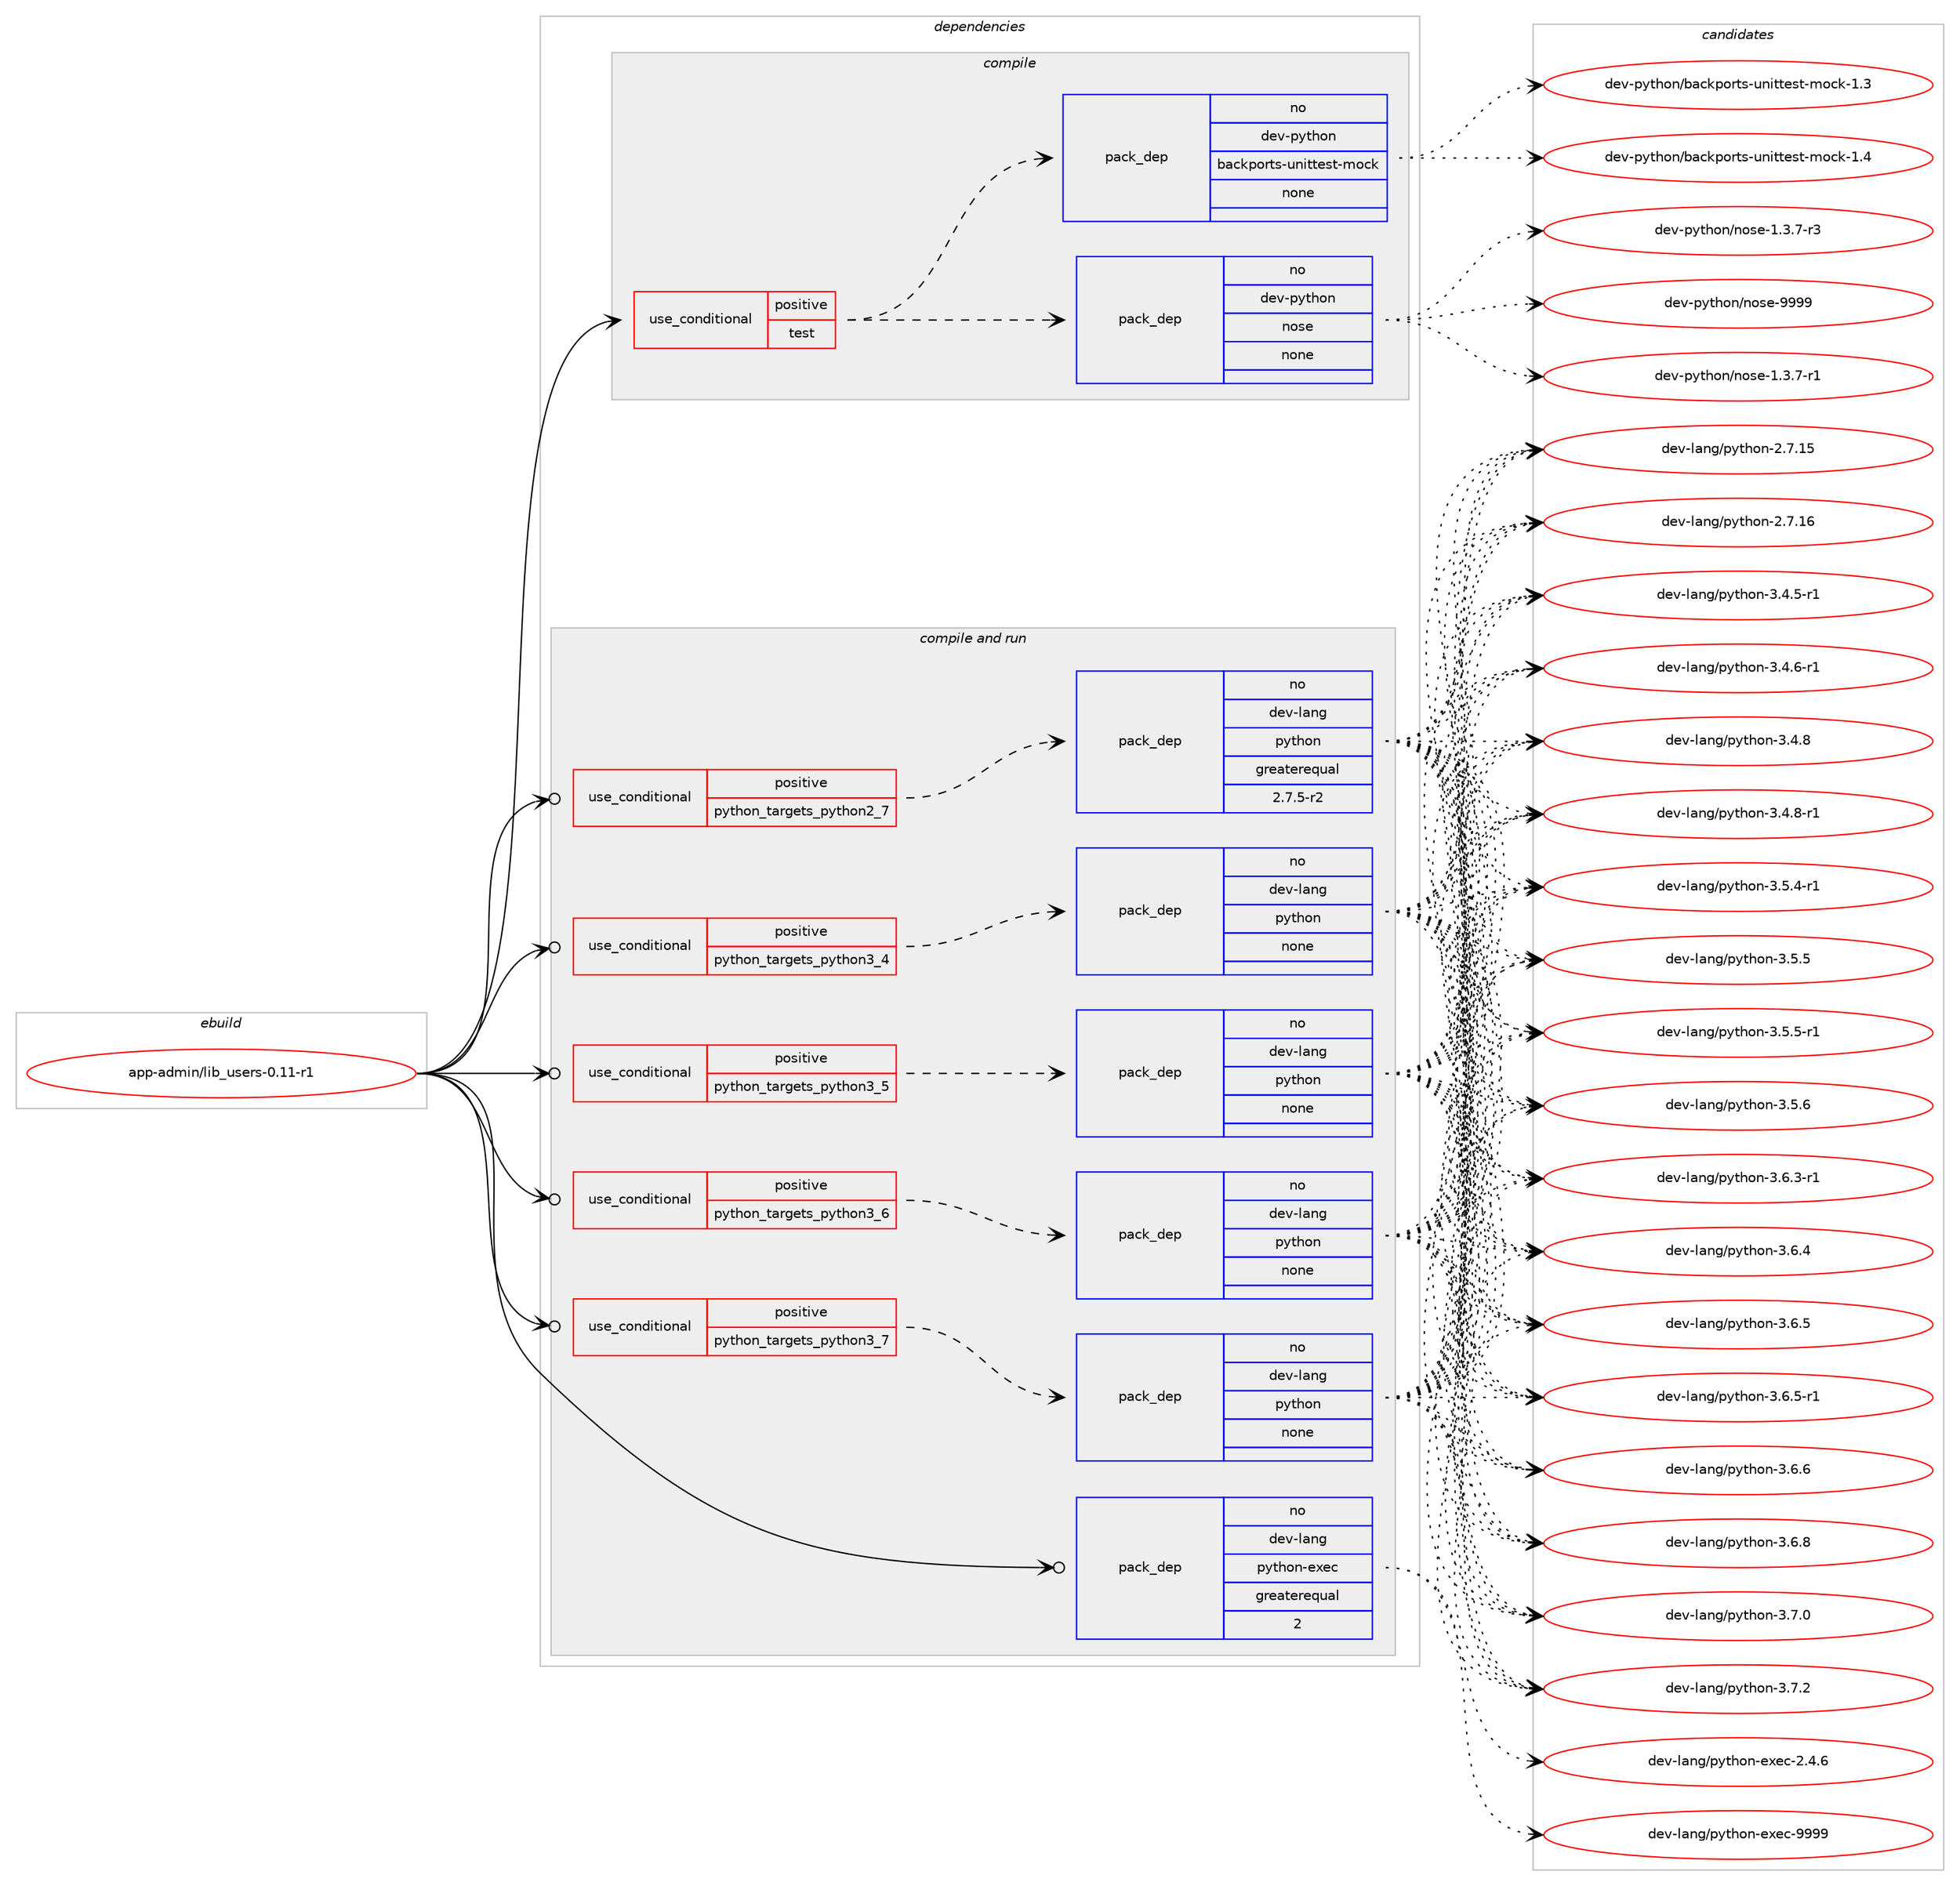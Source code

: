 digraph prolog {

# *************
# Graph options
# *************

newrank=true;
concentrate=true;
compound=true;
graph [rankdir=LR,fontname=Helvetica,fontsize=10,ranksep=1.5];#, ranksep=2.5, nodesep=0.2];
edge  [arrowhead=vee];
node  [fontname=Helvetica,fontsize=10];

# **********
# The ebuild
# **********

subgraph cluster_leftcol {
color=gray;
rank=same;
label=<<i>ebuild</i>>;
id [label="app-admin/lib_users-0.11-r1", color=red, width=4, href="../app-admin/lib_users-0.11-r1.svg"];
}

# ****************
# The dependencies
# ****************

subgraph cluster_midcol {
color=gray;
label=<<i>dependencies</i>>;
subgraph cluster_compile {
fillcolor="#eeeeee";
style=filled;
label=<<i>compile</i>>;
subgraph cond345083 {
dependency1266312 [label=<<TABLE BORDER="0" CELLBORDER="1" CELLSPACING="0" CELLPADDING="4"><TR><TD ROWSPAN="3" CELLPADDING="10">use_conditional</TD></TR><TR><TD>positive</TD></TR><TR><TD>test</TD></TR></TABLE>>, shape=none, color=red];
subgraph pack901593 {
dependency1266313 [label=<<TABLE BORDER="0" CELLBORDER="1" CELLSPACING="0" CELLPADDING="4" WIDTH="220"><TR><TD ROWSPAN="6" CELLPADDING="30">pack_dep</TD></TR><TR><TD WIDTH="110">no</TD></TR><TR><TD>dev-python</TD></TR><TR><TD>nose</TD></TR><TR><TD>none</TD></TR><TR><TD></TD></TR></TABLE>>, shape=none, color=blue];
}
dependency1266312:e -> dependency1266313:w [weight=20,style="dashed",arrowhead="vee"];
subgraph pack901594 {
dependency1266314 [label=<<TABLE BORDER="0" CELLBORDER="1" CELLSPACING="0" CELLPADDING="4" WIDTH="220"><TR><TD ROWSPAN="6" CELLPADDING="30">pack_dep</TD></TR><TR><TD WIDTH="110">no</TD></TR><TR><TD>dev-python</TD></TR><TR><TD>backports-unittest-mock</TD></TR><TR><TD>none</TD></TR><TR><TD></TD></TR></TABLE>>, shape=none, color=blue];
}
dependency1266312:e -> dependency1266314:w [weight=20,style="dashed",arrowhead="vee"];
}
id:e -> dependency1266312:w [weight=20,style="solid",arrowhead="vee"];
}
subgraph cluster_compileandrun {
fillcolor="#eeeeee";
style=filled;
label=<<i>compile and run</i>>;
subgraph cond345084 {
dependency1266315 [label=<<TABLE BORDER="0" CELLBORDER="1" CELLSPACING="0" CELLPADDING="4"><TR><TD ROWSPAN="3" CELLPADDING="10">use_conditional</TD></TR><TR><TD>positive</TD></TR><TR><TD>python_targets_python2_7</TD></TR></TABLE>>, shape=none, color=red];
subgraph pack901595 {
dependency1266316 [label=<<TABLE BORDER="0" CELLBORDER="1" CELLSPACING="0" CELLPADDING="4" WIDTH="220"><TR><TD ROWSPAN="6" CELLPADDING="30">pack_dep</TD></TR><TR><TD WIDTH="110">no</TD></TR><TR><TD>dev-lang</TD></TR><TR><TD>python</TD></TR><TR><TD>greaterequal</TD></TR><TR><TD>2.7.5-r2</TD></TR></TABLE>>, shape=none, color=blue];
}
dependency1266315:e -> dependency1266316:w [weight=20,style="dashed",arrowhead="vee"];
}
id:e -> dependency1266315:w [weight=20,style="solid",arrowhead="odotvee"];
subgraph cond345085 {
dependency1266317 [label=<<TABLE BORDER="0" CELLBORDER="1" CELLSPACING="0" CELLPADDING="4"><TR><TD ROWSPAN="3" CELLPADDING="10">use_conditional</TD></TR><TR><TD>positive</TD></TR><TR><TD>python_targets_python3_4</TD></TR></TABLE>>, shape=none, color=red];
subgraph pack901596 {
dependency1266318 [label=<<TABLE BORDER="0" CELLBORDER="1" CELLSPACING="0" CELLPADDING="4" WIDTH="220"><TR><TD ROWSPAN="6" CELLPADDING="30">pack_dep</TD></TR><TR><TD WIDTH="110">no</TD></TR><TR><TD>dev-lang</TD></TR><TR><TD>python</TD></TR><TR><TD>none</TD></TR><TR><TD></TD></TR></TABLE>>, shape=none, color=blue];
}
dependency1266317:e -> dependency1266318:w [weight=20,style="dashed",arrowhead="vee"];
}
id:e -> dependency1266317:w [weight=20,style="solid",arrowhead="odotvee"];
subgraph cond345086 {
dependency1266319 [label=<<TABLE BORDER="0" CELLBORDER="1" CELLSPACING="0" CELLPADDING="4"><TR><TD ROWSPAN="3" CELLPADDING="10">use_conditional</TD></TR><TR><TD>positive</TD></TR><TR><TD>python_targets_python3_5</TD></TR></TABLE>>, shape=none, color=red];
subgraph pack901597 {
dependency1266320 [label=<<TABLE BORDER="0" CELLBORDER="1" CELLSPACING="0" CELLPADDING="4" WIDTH="220"><TR><TD ROWSPAN="6" CELLPADDING="30">pack_dep</TD></TR><TR><TD WIDTH="110">no</TD></TR><TR><TD>dev-lang</TD></TR><TR><TD>python</TD></TR><TR><TD>none</TD></TR><TR><TD></TD></TR></TABLE>>, shape=none, color=blue];
}
dependency1266319:e -> dependency1266320:w [weight=20,style="dashed",arrowhead="vee"];
}
id:e -> dependency1266319:w [weight=20,style="solid",arrowhead="odotvee"];
subgraph cond345087 {
dependency1266321 [label=<<TABLE BORDER="0" CELLBORDER="1" CELLSPACING="0" CELLPADDING="4"><TR><TD ROWSPAN="3" CELLPADDING="10">use_conditional</TD></TR><TR><TD>positive</TD></TR><TR><TD>python_targets_python3_6</TD></TR></TABLE>>, shape=none, color=red];
subgraph pack901598 {
dependency1266322 [label=<<TABLE BORDER="0" CELLBORDER="1" CELLSPACING="0" CELLPADDING="4" WIDTH="220"><TR><TD ROWSPAN="6" CELLPADDING="30">pack_dep</TD></TR><TR><TD WIDTH="110">no</TD></TR><TR><TD>dev-lang</TD></TR><TR><TD>python</TD></TR><TR><TD>none</TD></TR><TR><TD></TD></TR></TABLE>>, shape=none, color=blue];
}
dependency1266321:e -> dependency1266322:w [weight=20,style="dashed",arrowhead="vee"];
}
id:e -> dependency1266321:w [weight=20,style="solid",arrowhead="odotvee"];
subgraph cond345088 {
dependency1266323 [label=<<TABLE BORDER="0" CELLBORDER="1" CELLSPACING="0" CELLPADDING="4"><TR><TD ROWSPAN="3" CELLPADDING="10">use_conditional</TD></TR><TR><TD>positive</TD></TR><TR><TD>python_targets_python3_7</TD></TR></TABLE>>, shape=none, color=red];
subgraph pack901599 {
dependency1266324 [label=<<TABLE BORDER="0" CELLBORDER="1" CELLSPACING="0" CELLPADDING="4" WIDTH="220"><TR><TD ROWSPAN="6" CELLPADDING="30">pack_dep</TD></TR><TR><TD WIDTH="110">no</TD></TR><TR><TD>dev-lang</TD></TR><TR><TD>python</TD></TR><TR><TD>none</TD></TR><TR><TD></TD></TR></TABLE>>, shape=none, color=blue];
}
dependency1266323:e -> dependency1266324:w [weight=20,style="dashed",arrowhead="vee"];
}
id:e -> dependency1266323:w [weight=20,style="solid",arrowhead="odotvee"];
subgraph pack901600 {
dependency1266325 [label=<<TABLE BORDER="0" CELLBORDER="1" CELLSPACING="0" CELLPADDING="4" WIDTH="220"><TR><TD ROWSPAN="6" CELLPADDING="30">pack_dep</TD></TR><TR><TD WIDTH="110">no</TD></TR><TR><TD>dev-lang</TD></TR><TR><TD>python-exec</TD></TR><TR><TD>greaterequal</TD></TR><TR><TD>2</TD></TR></TABLE>>, shape=none, color=blue];
}
id:e -> dependency1266325:w [weight=20,style="solid",arrowhead="odotvee"];
}
subgraph cluster_run {
fillcolor="#eeeeee";
style=filled;
label=<<i>run</i>>;
}
}

# **************
# The candidates
# **************

subgraph cluster_choices {
rank=same;
color=gray;
label=<<i>candidates</i>>;

subgraph choice901593 {
color=black;
nodesep=1;
choice10010111845112121116104111110471101111151014549465146554511449 [label="dev-python/nose-1.3.7-r1", color=red, width=4,href="../dev-python/nose-1.3.7-r1.svg"];
choice10010111845112121116104111110471101111151014549465146554511451 [label="dev-python/nose-1.3.7-r3", color=red, width=4,href="../dev-python/nose-1.3.7-r3.svg"];
choice10010111845112121116104111110471101111151014557575757 [label="dev-python/nose-9999", color=red, width=4,href="../dev-python/nose-9999.svg"];
dependency1266313:e -> choice10010111845112121116104111110471101111151014549465146554511449:w [style=dotted,weight="100"];
dependency1266313:e -> choice10010111845112121116104111110471101111151014549465146554511451:w [style=dotted,weight="100"];
dependency1266313:e -> choice10010111845112121116104111110471101111151014557575757:w [style=dotted,weight="100"];
}
subgraph choice901594 {
color=black;
nodesep=1;
choice100101118451121211161041111104798979910711211111411611545117110105116116101115116451091119910745494651 [label="dev-python/backports-unittest-mock-1.3", color=red, width=4,href="../dev-python/backports-unittest-mock-1.3.svg"];
choice100101118451121211161041111104798979910711211111411611545117110105116116101115116451091119910745494652 [label="dev-python/backports-unittest-mock-1.4", color=red, width=4,href="../dev-python/backports-unittest-mock-1.4.svg"];
dependency1266314:e -> choice100101118451121211161041111104798979910711211111411611545117110105116116101115116451091119910745494651:w [style=dotted,weight="100"];
dependency1266314:e -> choice100101118451121211161041111104798979910711211111411611545117110105116116101115116451091119910745494652:w [style=dotted,weight="100"];
}
subgraph choice901595 {
color=black;
nodesep=1;
choice10010111845108971101034711212111610411111045504655464953 [label="dev-lang/python-2.7.15", color=red, width=4,href="../dev-lang/python-2.7.15.svg"];
choice10010111845108971101034711212111610411111045504655464954 [label="dev-lang/python-2.7.16", color=red, width=4,href="../dev-lang/python-2.7.16.svg"];
choice1001011184510897110103471121211161041111104551465246534511449 [label="dev-lang/python-3.4.5-r1", color=red, width=4,href="../dev-lang/python-3.4.5-r1.svg"];
choice1001011184510897110103471121211161041111104551465246544511449 [label="dev-lang/python-3.4.6-r1", color=red, width=4,href="../dev-lang/python-3.4.6-r1.svg"];
choice100101118451089711010347112121116104111110455146524656 [label="dev-lang/python-3.4.8", color=red, width=4,href="../dev-lang/python-3.4.8.svg"];
choice1001011184510897110103471121211161041111104551465246564511449 [label="dev-lang/python-3.4.8-r1", color=red, width=4,href="../dev-lang/python-3.4.8-r1.svg"];
choice1001011184510897110103471121211161041111104551465346524511449 [label="dev-lang/python-3.5.4-r1", color=red, width=4,href="../dev-lang/python-3.5.4-r1.svg"];
choice100101118451089711010347112121116104111110455146534653 [label="dev-lang/python-3.5.5", color=red, width=4,href="../dev-lang/python-3.5.5.svg"];
choice1001011184510897110103471121211161041111104551465346534511449 [label="dev-lang/python-3.5.5-r1", color=red, width=4,href="../dev-lang/python-3.5.5-r1.svg"];
choice100101118451089711010347112121116104111110455146534654 [label="dev-lang/python-3.5.6", color=red, width=4,href="../dev-lang/python-3.5.6.svg"];
choice1001011184510897110103471121211161041111104551465446514511449 [label="dev-lang/python-3.6.3-r1", color=red, width=4,href="../dev-lang/python-3.6.3-r1.svg"];
choice100101118451089711010347112121116104111110455146544652 [label="dev-lang/python-3.6.4", color=red, width=4,href="../dev-lang/python-3.6.4.svg"];
choice100101118451089711010347112121116104111110455146544653 [label="dev-lang/python-3.6.5", color=red, width=4,href="../dev-lang/python-3.6.5.svg"];
choice1001011184510897110103471121211161041111104551465446534511449 [label="dev-lang/python-3.6.5-r1", color=red, width=4,href="../dev-lang/python-3.6.5-r1.svg"];
choice100101118451089711010347112121116104111110455146544654 [label="dev-lang/python-3.6.6", color=red, width=4,href="../dev-lang/python-3.6.6.svg"];
choice100101118451089711010347112121116104111110455146544656 [label="dev-lang/python-3.6.8", color=red, width=4,href="../dev-lang/python-3.6.8.svg"];
choice100101118451089711010347112121116104111110455146554648 [label="dev-lang/python-3.7.0", color=red, width=4,href="../dev-lang/python-3.7.0.svg"];
choice100101118451089711010347112121116104111110455146554650 [label="dev-lang/python-3.7.2", color=red, width=4,href="../dev-lang/python-3.7.2.svg"];
dependency1266316:e -> choice10010111845108971101034711212111610411111045504655464953:w [style=dotted,weight="100"];
dependency1266316:e -> choice10010111845108971101034711212111610411111045504655464954:w [style=dotted,weight="100"];
dependency1266316:e -> choice1001011184510897110103471121211161041111104551465246534511449:w [style=dotted,weight="100"];
dependency1266316:e -> choice1001011184510897110103471121211161041111104551465246544511449:w [style=dotted,weight="100"];
dependency1266316:e -> choice100101118451089711010347112121116104111110455146524656:w [style=dotted,weight="100"];
dependency1266316:e -> choice1001011184510897110103471121211161041111104551465246564511449:w [style=dotted,weight="100"];
dependency1266316:e -> choice1001011184510897110103471121211161041111104551465346524511449:w [style=dotted,weight="100"];
dependency1266316:e -> choice100101118451089711010347112121116104111110455146534653:w [style=dotted,weight="100"];
dependency1266316:e -> choice1001011184510897110103471121211161041111104551465346534511449:w [style=dotted,weight="100"];
dependency1266316:e -> choice100101118451089711010347112121116104111110455146534654:w [style=dotted,weight="100"];
dependency1266316:e -> choice1001011184510897110103471121211161041111104551465446514511449:w [style=dotted,weight="100"];
dependency1266316:e -> choice100101118451089711010347112121116104111110455146544652:w [style=dotted,weight="100"];
dependency1266316:e -> choice100101118451089711010347112121116104111110455146544653:w [style=dotted,weight="100"];
dependency1266316:e -> choice1001011184510897110103471121211161041111104551465446534511449:w [style=dotted,weight="100"];
dependency1266316:e -> choice100101118451089711010347112121116104111110455146544654:w [style=dotted,weight="100"];
dependency1266316:e -> choice100101118451089711010347112121116104111110455146544656:w [style=dotted,weight="100"];
dependency1266316:e -> choice100101118451089711010347112121116104111110455146554648:w [style=dotted,weight="100"];
dependency1266316:e -> choice100101118451089711010347112121116104111110455146554650:w [style=dotted,weight="100"];
}
subgraph choice901596 {
color=black;
nodesep=1;
choice10010111845108971101034711212111610411111045504655464953 [label="dev-lang/python-2.7.15", color=red, width=4,href="../dev-lang/python-2.7.15.svg"];
choice10010111845108971101034711212111610411111045504655464954 [label="dev-lang/python-2.7.16", color=red, width=4,href="../dev-lang/python-2.7.16.svg"];
choice1001011184510897110103471121211161041111104551465246534511449 [label="dev-lang/python-3.4.5-r1", color=red, width=4,href="../dev-lang/python-3.4.5-r1.svg"];
choice1001011184510897110103471121211161041111104551465246544511449 [label="dev-lang/python-3.4.6-r1", color=red, width=4,href="../dev-lang/python-3.4.6-r1.svg"];
choice100101118451089711010347112121116104111110455146524656 [label="dev-lang/python-3.4.8", color=red, width=4,href="../dev-lang/python-3.4.8.svg"];
choice1001011184510897110103471121211161041111104551465246564511449 [label="dev-lang/python-3.4.8-r1", color=red, width=4,href="../dev-lang/python-3.4.8-r1.svg"];
choice1001011184510897110103471121211161041111104551465346524511449 [label="dev-lang/python-3.5.4-r1", color=red, width=4,href="../dev-lang/python-3.5.4-r1.svg"];
choice100101118451089711010347112121116104111110455146534653 [label="dev-lang/python-3.5.5", color=red, width=4,href="../dev-lang/python-3.5.5.svg"];
choice1001011184510897110103471121211161041111104551465346534511449 [label="dev-lang/python-3.5.5-r1", color=red, width=4,href="../dev-lang/python-3.5.5-r1.svg"];
choice100101118451089711010347112121116104111110455146534654 [label="dev-lang/python-3.5.6", color=red, width=4,href="../dev-lang/python-3.5.6.svg"];
choice1001011184510897110103471121211161041111104551465446514511449 [label="dev-lang/python-3.6.3-r1", color=red, width=4,href="../dev-lang/python-3.6.3-r1.svg"];
choice100101118451089711010347112121116104111110455146544652 [label="dev-lang/python-3.6.4", color=red, width=4,href="../dev-lang/python-3.6.4.svg"];
choice100101118451089711010347112121116104111110455146544653 [label="dev-lang/python-3.6.5", color=red, width=4,href="../dev-lang/python-3.6.5.svg"];
choice1001011184510897110103471121211161041111104551465446534511449 [label="dev-lang/python-3.6.5-r1", color=red, width=4,href="../dev-lang/python-3.6.5-r1.svg"];
choice100101118451089711010347112121116104111110455146544654 [label="dev-lang/python-3.6.6", color=red, width=4,href="../dev-lang/python-3.6.6.svg"];
choice100101118451089711010347112121116104111110455146544656 [label="dev-lang/python-3.6.8", color=red, width=4,href="../dev-lang/python-3.6.8.svg"];
choice100101118451089711010347112121116104111110455146554648 [label="dev-lang/python-3.7.0", color=red, width=4,href="../dev-lang/python-3.7.0.svg"];
choice100101118451089711010347112121116104111110455146554650 [label="dev-lang/python-3.7.2", color=red, width=4,href="../dev-lang/python-3.7.2.svg"];
dependency1266318:e -> choice10010111845108971101034711212111610411111045504655464953:w [style=dotted,weight="100"];
dependency1266318:e -> choice10010111845108971101034711212111610411111045504655464954:w [style=dotted,weight="100"];
dependency1266318:e -> choice1001011184510897110103471121211161041111104551465246534511449:w [style=dotted,weight="100"];
dependency1266318:e -> choice1001011184510897110103471121211161041111104551465246544511449:w [style=dotted,weight="100"];
dependency1266318:e -> choice100101118451089711010347112121116104111110455146524656:w [style=dotted,weight="100"];
dependency1266318:e -> choice1001011184510897110103471121211161041111104551465246564511449:w [style=dotted,weight="100"];
dependency1266318:e -> choice1001011184510897110103471121211161041111104551465346524511449:w [style=dotted,weight="100"];
dependency1266318:e -> choice100101118451089711010347112121116104111110455146534653:w [style=dotted,weight="100"];
dependency1266318:e -> choice1001011184510897110103471121211161041111104551465346534511449:w [style=dotted,weight="100"];
dependency1266318:e -> choice100101118451089711010347112121116104111110455146534654:w [style=dotted,weight="100"];
dependency1266318:e -> choice1001011184510897110103471121211161041111104551465446514511449:w [style=dotted,weight="100"];
dependency1266318:e -> choice100101118451089711010347112121116104111110455146544652:w [style=dotted,weight="100"];
dependency1266318:e -> choice100101118451089711010347112121116104111110455146544653:w [style=dotted,weight="100"];
dependency1266318:e -> choice1001011184510897110103471121211161041111104551465446534511449:w [style=dotted,weight="100"];
dependency1266318:e -> choice100101118451089711010347112121116104111110455146544654:w [style=dotted,weight="100"];
dependency1266318:e -> choice100101118451089711010347112121116104111110455146544656:w [style=dotted,weight="100"];
dependency1266318:e -> choice100101118451089711010347112121116104111110455146554648:w [style=dotted,weight="100"];
dependency1266318:e -> choice100101118451089711010347112121116104111110455146554650:w [style=dotted,weight="100"];
}
subgraph choice901597 {
color=black;
nodesep=1;
choice10010111845108971101034711212111610411111045504655464953 [label="dev-lang/python-2.7.15", color=red, width=4,href="../dev-lang/python-2.7.15.svg"];
choice10010111845108971101034711212111610411111045504655464954 [label="dev-lang/python-2.7.16", color=red, width=4,href="../dev-lang/python-2.7.16.svg"];
choice1001011184510897110103471121211161041111104551465246534511449 [label="dev-lang/python-3.4.5-r1", color=red, width=4,href="../dev-lang/python-3.4.5-r1.svg"];
choice1001011184510897110103471121211161041111104551465246544511449 [label="dev-lang/python-3.4.6-r1", color=red, width=4,href="../dev-lang/python-3.4.6-r1.svg"];
choice100101118451089711010347112121116104111110455146524656 [label="dev-lang/python-3.4.8", color=red, width=4,href="../dev-lang/python-3.4.8.svg"];
choice1001011184510897110103471121211161041111104551465246564511449 [label="dev-lang/python-3.4.8-r1", color=red, width=4,href="../dev-lang/python-3.4.8-r1.svg"];
choice1001011184510897110103471121211161041111104551465346524511449 [label="dev-lang/python-3.5.4-r1", color=red, width=4,href="../dev-lang/python-3.5.4-r1.svg"];
choice100101118451089711010347112121116104111110455146534653 [label="dev-lang/python-3.5.5", color=red, width=4,href="../dev-lang/python-3.5.5.svg"];
choice1001011184510897110103471121211161041111104551465346534511449 [label="dev-lang/python-3.5.5-r1", color=red, width=4,href="../dev-lang/python-3.5.5-r1.svg"];
choice100101118451089711010347112121116104111110455146534654 [label="dev-lang/python-3.5.6", color=red, width=4,href="../dev-lang/python-3.5.6.svg"];
choice1001011184510897110103471121211161041111104551465446514511449 [label="dev-lang/python-3.6.3-r1", color=red, width=4,href="../dev-lang/python-3.6.3-r1.svg"];
choice100101118451089711010347112121116104111110455146544652 [label="dev-lang/python-3.6.4", color=red, width=4,href="../dev-lang/python-3.6.4.svg"];
choice100101118451089711010347112121116104111110455146544653 [label="dev-lang/python-3.6.5", color=red, width=4,href="../dev-lang/python-3.6.5.svg"];
choice1001011184510897110103471121211161041111104551465446534511449 [label="dev-lang/python-3.6.5-r1", color=red, width=4,href="../dev-lang/python-3.6.5-r1.svg"];
choice100101118451089711010347112121116104111110455146544654 [label="dev-lang/python-3.6.6", color=red, width=4,href="../dev-lang/python-3.6.6.svg"];
choice100101118451089711010347112121116104111110455146544656 [label="dev-lang/python-3.6.8", color=red, width=4,href="../dev-lang/python-3.6.8.svg"];
choice100101118451089711010347112121116104111110455146554648 [label="dev-lang/python-3.7.0", color=red, width=4,href="../dev-lang/python-3.7.0.svg"];
choice100101118451089711010347112121116104111110455146554650 [label="dev-lang/python-3.7.2", color=red, width=4,href="../dev-lang/python-3.7.2.svg"];
dependency1266320:e -> choice10010111845108971101034711212111610411111045504655464953:w [style=dotted,weight="100"];
dependency1266320:e -> choice10010111845108971101034711212111610411111045504655464954:w [style=dotted,weight="100"];
dependency1266320:e -> choice1001011184510897110103471121211161041111104551465246534511449:w [style=dotted,weight="100"];
dependency1266320:e -> choice1001011184510897110103471121211161041111104551465246544511449:w [style=dotted,weight="100"];
dependency1266320:e -> choice100101118451089711010347112121116104111110455146524656:w [style=dotted,weight="100"];
dependency1266320:e -> choice1001011184510897110103471121211161041111104551465246564511449:w [style=dotted,weight="100"];
dependency1266320:e -> choice1001011184510897110103471121211161041111104551465346524511449:w [style=dotted,weight="100"];
dependency1266320:e -> choice100101118451089711010347112121116104111110455146534653:w [style=dotted,weight="100"];
dependency1266320:e -> choice1001011184510897110103471121211161041111104551465346534511449:w [style=dotted,weight="100"];
dependency1266320:e -> choice100101118451089711010347112121116104111110455146534654:w [style=dotted,weight="100"];
dependency1266320:e -> choice1001011184510897110103471121211161041111104551465446514511449:w [style=dotted,weight="100"];
dependency1266320:e -> choice100101118451089711010347112121116104111110455146544652:w [style=dotted,weight="100"];
dependency1266320:e -> choice100101118451089711010347112121116104111110455146544653:w [style=dotted,weight="100"];
dependency1266320:e -> choice1001011184510897110103471121211161041111104551465446534511449:w [style=dotted,weight="100"];
dependency1266320:e -> choice100101118451089711010347112121116104111110455146544654:w [style=dotted,weight="100"];
dependency1266320:e -> choice100101118451089711010347112121116104111110455146544656:w [style=dotted,weight="100"];
dependency1266320:e -> choice100101118451089711010347112121116104111110455146554648:w [style=dotted,weight="100"];
dependency1266320:e -> choice100101118451089711010347112121116104111110455146554650:w [style=dotted,weight="100"];
}
subgraph choice901598 {
color=black;
nodesep=1;
choice10010111845108971101034711212111610411111045504655464953 [label="dev-lang/python-2.7.15", color=red, width=4,href="../dev-lang/python-2.7.15.svg"];
choice10010111845108971101034711212111610411111045504655464954 [label="dev-lang/python-2.7.16", color=red, width=4,href="../dev-lang/python-2.7.16.svg"];
choice1001011184510897110103471121211161041111104551465246534511449 [label="dev-lang/python-3.4.5-r1", color=red, width=4,href="../dev-lang/python-3.4.5-r1.svg"];
choice1001011184510897110103471121211161041111104551465246544511449 [label="dev-lang/python-3.4.6-r1", color=red, width=4,href="../dev-lang/python-3.4.6-r1.svg"];
choice100101118451089711010347112121116104111110455146524656 [label="dev-lang/python-3.4.8", color=red, width=4,href="../dev-lang/python-3.4.8.svg"];
choice1001011184510897110103471121211161041111104551465246564511449 [label="dev-lang/python-3.4.8-r1", color=red, width=4,href="../dev-lang/python-3.4.8-r1.svg"];
choice1001011184510897110103471121211161041111104551465346524511449 [label="dev-lang/python-3.5.4-r1", color=red, width=4,href="../dev-lang/python-3.5.4-r1.svg"];
choice100101118451089711010347112121116104111110455146534653 [label="dev-lang/python-3.5.5", color=red, width=4,href="../dev-lang/python-3.5.5.svg"];
choice1001011184510897110103471121211161041111104551465346534511449 [label="dev-lang/python-3.5.5-r1", color=red, width=4,href="../dev-lang/python-3.5.5-r1.svg"];
choice100101118451089711010347112121116104111110455146534654 [label="dev-lang/python-3.5.6", color=red, width=4,href="../dev-lang/python-3.5.6.svg"];
choice1001011184510897110103471121211161041111104551465446514511449 [label="dev-lang/python-3.6.3-r1", color=red, width=4,href="../dev-lang/python-3.6.3-r1.svg"];
choice100101118451089711010347112121116104111110455146544652 [label="dev-lang/python-3.6.4", color=red, width=4,href="../dev-lang/python-3.6.4.svg"];
choice100101118451089711010347112121116104111110455146544653 [label="dev-lang/python-3.6.5", color=red, width=4,href="../dev-lang/python-3.6.5.svg"];
choice1001011184510897110103471121211161041111104551465446534511449 [label="dev-lang/python-3.6.5-r1", color=red, width=4,href="../dev-lang/python-3.6.5-r1.svg"];
choice100101118451089711010347112121116104111110455146544654 [label="dev-lang/python-3.6.6", color=red, width=4,href="../dev-lang/python-3.6.6.svg"];
choice100101118451089711010347112121116104111110455146544656 [label="dev-lang/python-3.6.8", color=red, width=4,href="../dev-lang/python-3.6.8.svg"];
choice100101118451089711010347112121116104111110455146554648 [label="dev-lang/python-3.7.0", color=red, width=4,href="../dev-lang/python-3.7.0.svg"];
choice100101118451089711010347112121116104111110455146554650 [label="dev-lang/python-3.7.2", color=red, width=4,href="../dev-lang/python-3.7.2.svg"];
dependency1266322:e -> choice10010111845108971101034711212111610411111045504655464953:w [style=dotted,weight="100"];
dependency1266322:e -> choice10010111845108971101034711212111610411111045504655464954:w [style=dotted,weight="100"];
dependency1266322:e -> choice1001011184510897110103471121211161041111104551465246534511449:w [style=dotted,weight="100"];
dependency1266322:e -> choice1001011184510897110103471121211161041111104551465246544511449:w [style=dotted,weight="100"];
dependency1266322:e -> choice100101118451089711010347112121116104111110455146524656:w [style=dotted,weight="100"];
dependency1266322:e -> choice1001011184510897110103471121211161041111104551465246564511449:w [style=dotted,weight="100"];
dependency1266322:e -> choice1001011184510897110103471121211161041111104551465346524511449:w [style=dotted,weight="100"];
dependency1266322:e -> choice100101118451089711010347112121116104111110455146534653:w [style=dotted,weight="100"];
dependency1266322:e -> choice1001011184510897110103471121211161041111104551465346534511449:w [style=dotted,weight="100"];
dependency1266322:e -> choice100101118451089711010347112121116104111110455146534654:w [style=dotted,weight="100"];
dependency1266322:e -> choice1001011184510897110103471121211161041111104551465446514511449:w [style=dotted,weight="100"];
dependency1266322:e -> choice100101118451089711010347112121116104111110455146544652:w [style=dotted,weight="100"];
dependency1266322:e -> choice100101118451089711010347112121116104111110455146544653:w [style=dotted,weight="100"];
dependency1266322:e -> choice1001011184510897110103471121211161041111104551465446534511449:w [style=dotted,weight="100"];
dependency1266322:e -> choice100101118451089711010347112121116104111110455146544654:w [style=dotted,weight="100"];
dependency1266322:e -> choice100101118451089711010347112121116104111110455146544656:w [style=dotted,weight="100"];
dependency1266322:e -> choice100101118451089711010347112121116104111110455146554648:w [style=dotted,weight="100"];
dependency1266322:e -> choice100101118451089711010347112121116104111110455146554650:w [style=dotted,weight="100"];
}
subgraph choice901599 {
color=black;
nodesep=1;
choice10010111845108971101034711212111610411111045504655464953 [label="dev-lang/python-2.7.15", color=red, width=4,href="../dev-lang/python-2.7.15.svg"];
choice10010111845108971101034711212111610411111045504655464954 [label="dev-lang/python-2.7.16", color=red, width=4,href="../dev-lang/python-2.7.16.svg"];
choice1001011184510897110103471121211161041111104551465246534511449 [label="dev-lang/python-3.4.5-r1", color=red, width=4,href="../dev-lang/python-3.4.5-r1.svg"];
choice1001011184510897110103471121211161041111104551465246544511449 [label="dev-lang/python-3.4.6-r1", color=red, width=4,href="../dev-lang/python-3.4.6-r1.svg"];
choice100101118451089711010347112121116104111110455146524656 [label="dev-lang/python-3.4.8", color=red, width=4,href="../dev-lang/python-3.4.8.svg"];
choice1001011184510897110103471121211161041111104551465246564511449 [label="dev-lang/python-3.4.8-r1", color=red, width=4,href="../dev-lang/python-3.4.8-r1.svg"];
choice1001011184510897110103471121211161041111104551465346524511449 [label="dev-lang/python-3.5.4-r1", color=red, width=4,href="../dev-lang/python-3.5.4-r1.svg"];
choice100101118451089711010347112121116104111110455146534653 [label="dev-lang/python-3.5.5", color=red, width=4,href="../dev-lang/python-3.5.5.svg"];
choice1001011184510897110103471121211161041111104551465346534511449 [label="dev-lang/python-3.5.5-r1", color=red, width=4,href="../dev-lang/python-3.5.5-r1.svg"];
choice100101118451089711010347112121116104111110455146534654 [label="dev-lang/python-3.5.6", color=red, width=4,href="../dev-lang/python-3.5.6.svg"];
choice1001011184510897110103471121211161041111104551465446514511449 [label="dev-lang/python-3.6.3-r1", color=red, width=4,href="../dev-lang/python-3.6.3-r1.svg"];
choice100101118451089711010347112121116104111110455146544652 [label="dev-lang/python-3.6.4", color=red, width=4,href="../dev-lang/python-3.6.4.svg"];
choice100101118451089711010347112121116104111110455146544653 [label="dev-lang/python-3.6.5", color=red, width=4,href="../dev-lang/python-3.6.5.svg"];
choice1001011184510897110103471121211161041111104551465446534511449 [label="dev-lang/python-3.6.5-r1", color=red, width=4,href="../dev-lang/python-3.6.5-r1.svg"];
choice100101118451089711010347112121116104111110455146544654 [label="dev-lang/python-3.6.6", color=red, width=4,href="../dev-lang/python-3.6.6.svg"];
choice100101118451089711010347112121116104111110455146544656 [label="dev-lang/python-3.6.8", color=red, width=4,href="../dev-lang/python-3.6.8.svg"];
choice100101118451089711010347112121116104111110455146554648 [label="dev-lang/python-3.7.0", color=red, width=4,href="../dev-lang/python-3.7.0.svg"];
choice100101118451089711010347112121116104111110455146554650 [label="dev-lang/python-3.7.2", color=red, width=4,href="../dev-lang/python-3.7.2.svg"];
dependency1266324:e -> choice10010111845108971101034711212111610411111045504655464953:w [style=dotted,weight="100"];
dependency1266324:e -> choice10010111845108971101034711212111610411111045504655464954:w [style=dotted,weight="100"];
dependency1266324:e -> choice1001011184510897110103471121211161041111104551465246534511449:w [style=dotted,weight="100"];
dependency1266324:e -> choice1001011184510897110103471121211161041111104551465246544511449:w [style=dotted,weight="100"];
dependency1266324:e -> choice100101118451089711010347112121116104111110455146524656:w [style=dotted,weight="100"];
dependency1266324:e -> choice1001011184510897110103471121211161041111104551465246564511449:w [style=dotted,weight="100"];
dependency1266324:e -> choice1001011184510897110103471121211161041111104551465346524511449:w [style=dotted,weight="100"];
dependency1266324:e -> choice100101118451089711010347112121116104111110455146534653:w [style=dotted,weight="100"];
dependency1266324:e -> choice1001011184510897110103471121211161041111104551465346534511449:w [style=dotted,weight="100"];
dependency1266324:e -> choice100101118451089711010347112121116104111110455146534654:w [style=dotted,weight="100"];
dependency1266324:e -> choice1001011184510897110103471121211161041111104551465446514511449:w [style=dotted,weight="100"];
dependency1266324:e -> choice100101118451089711010347112121116104111110455146544652:w [style=dotted,weight="100"];
dependency1266324:e -> choice100101118451089711010347112121116104111110455146544653:w [style=dotted,weight="100"];
dependency1266324:e -> choice1001011184510897110103471121211161041111104551465446534511449:w [style=dotted,weight="100"];
dependency1266324:e -> choice100101118451089711010347112121116104111110455146544654:w [style=dotted,weight="100"];
dependency1266324:e -> choice100101118451089711010347112121116104111110455146544656:w [style=dotted,weight="100"];
dependency1266324:e -> choice100101118451089711010347112121116104111110455146554648:w [style=dotted,weight="100"];
dependency1266324:e -> choice100101118451089711010347112121116104111110455146554650:w [style=dotted,weight="100"];
}
subgraph choice901600 {
color=black;
nodesep=1;
choice1001011184510897110103471121211161041111104510112010199455046524654 [label="dev-lang/python-exec-2.4.6", color=red, width=4,href="../dev-lang/python-exec-2.4.6.svg"];
choice10010111845108971101034711212111610411111045101120101994557575757 [label="dev-lang/python-exec-9999", color=red, width=4,href="../dev-lang/python-exec-9999.svg"];
dependency1266325:e -> choice1001011184510897110103471121211161041111104510112010199455046524654:w [style=dotted,weight="100"];
dependency1266325:e -> choice10010111845108971101034711212111610411111045101120101994557575757:w [style=dotted,weight="100"];
}
}

}
